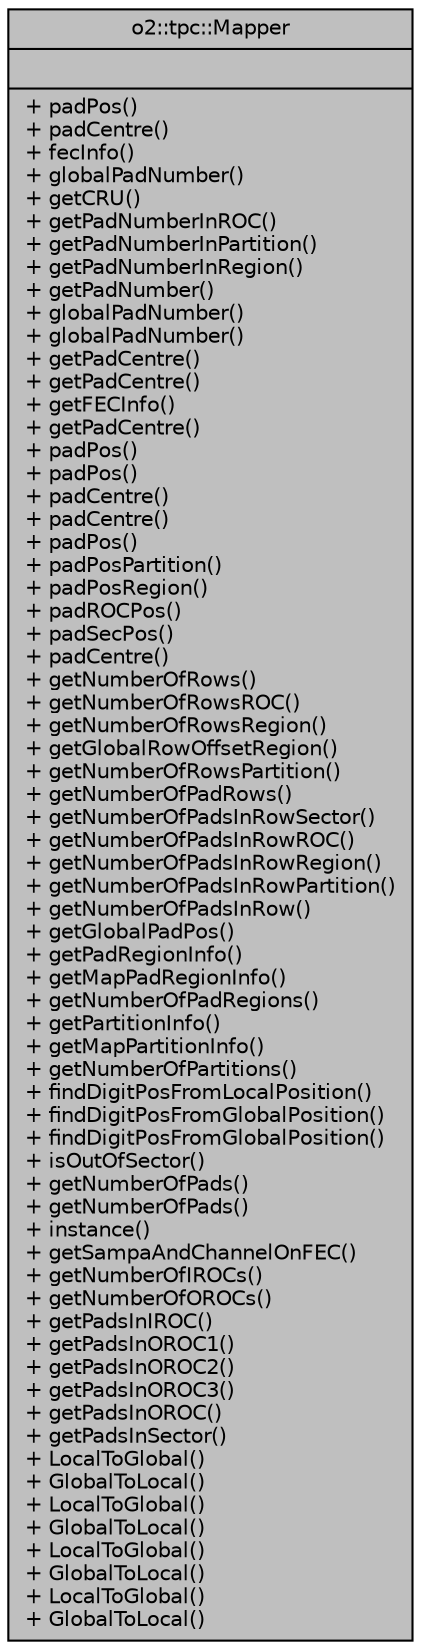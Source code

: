 digraph "o2::tpc::Mapper"
{
 // INTERACTIVE_SVG=YES
  bgcolor="transparent";
  edge [fontname="Helvetica",fontsize="10",labelfontname="Helvetica",labelfontsize="10"];
  node [fontname="Helvetica",fontsize="10",shape=record];
  Node1 [label="{o2::tpc::Mapper\n||+ padPos()\l+ padCentre()\l+ fecInfo()\l+ globalPadNumber()\l+ getCRU()\l+ getPadNumberInROC()\l+ getPadNumberInPartition()\l+ getPadNumberInRegion()\l+ getPadNumber()\l+ globalPadNumber()\l+ globalPadNumber()\l+ getPadCentre()\l+ getPadCentre()\l+ getFECInfo()\l+ getPadCentre()\l+ padPos()\l+ padPos()\l+ padCentre()\l+ padCentre()\l+ padPos()\l+ padPosPartition()\l+ padPosRegion()\l+ padROCPos()\l+ padSecPos()\l+ padCentre()\l+ getNumberOfRows()\l+ getNumberOfRowsROC()\l+ getNumberOfRowsRegion()\l+ getGlobalRowOffsetRegion()\l+ getNumberOfRowsPartition()\l+ getNumberOfPadRows()\l+ getNumberOfPadsInRowSector()\l+ getNumberOfPadsInRowROC()\l+ getNumberOfPadsInRowRegion()\l+ getNumberOfPadsInRowPartition()\l+ getNumberOfPadsInRow()\l+ getGlobalPadPos()\l+ getPadRegionInfo()\l+ getMapPadRegionInfo()\l+ getNumberOfPadRegions()\l+ getPartitionInfo()\l+ getMapPartitionInfo()\l+ getNumberOfPartitions()\l+ findDigitPosFromLocalPosition()\l+ findDigitPosFromGlobalPosition()\l+ findDigitPosFromGlobalPosition()\l+ isOutOfSector()\l+ getNumberOfPads()\l+ getNumberOfPads()\l+ instance()\l+ getSampaAndChannelOnFEC()\l+ getNumberOfIROCs()\l+ getNumberOfOROCs()\l+ getPadsInIROC()\l+ getPadsInOROC1()\l+ getPadsInOROC2()\l+ getPadsInOROC3()\l+ getPadsInOROC()\l+ getPadsInSector()\l+ LocalToGlobal()\l+ GlobalToLocal()\l+ LocalToGlobal()\l+ GlobalToLocal()\l+ LocalToGlobal()\l+ GlobalToLocal()\l+ LocalToGlobal()\l+ GlobalToLocal()\l}",height=0.2,width=0.4,color="black", fillcolor="grey75", style="filled", fontcolor="black"];
}
